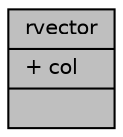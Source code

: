 digraph "rvector"
{
 // INTERACTIVE_SVG=YES
  edge [fontname="Helvetica",fontsize="10",labelfontname="Helvetica",labelfontsize="10"];
  node [fontname="Helvetica",fontsize="10",shape=record];
  Node1 [label="{rvector\n|+ col\l|}",height=0.2,width=0.4,color="black", fillcolor="grey75", style="filled", fontcolor="black"];
}
